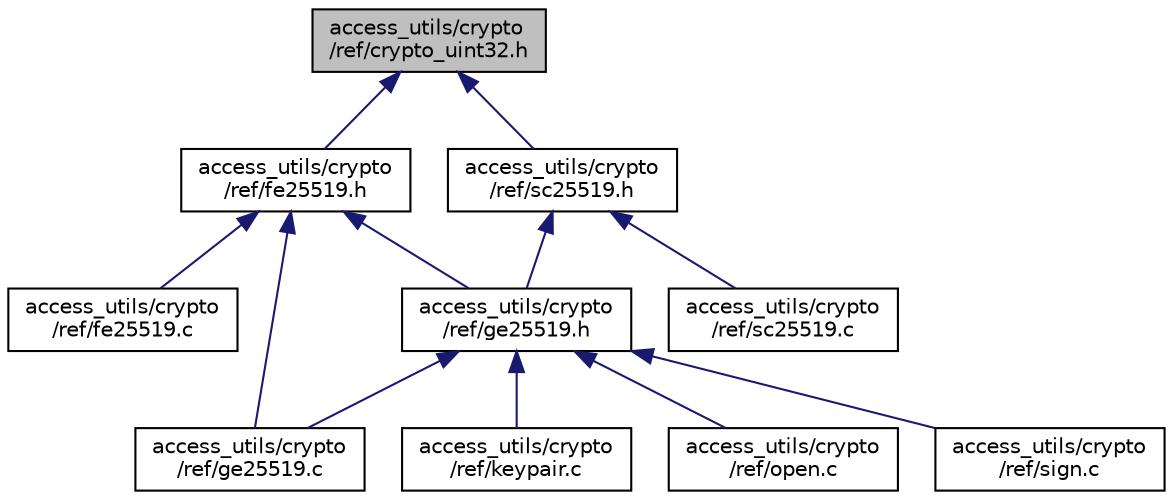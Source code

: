digraph "access_utils/crypto/ref/crypto_uint32.h"
{
  edge [fontname="Helvetica",fontsize="10",labelfontname="Helvetica",labelfontsize="10"];
  node [fontname="Helvetica",fontsize="10",shape=record];
  Node1 [label="access_utils/crypto\l/ref/crypto_uint32.h",height=0.2,width=0.4,color="black", fillcolor="grey75", style="filled", fontcolor="black"];
  Node1 -> Node2 [dir="back",color="midnightblue",fontsize="10",style="solid",fontname="Helvetica"];
  Node2 [label="access_utils/crypto\l/ref/fe25519.h",height=0.2,width=0.4,color="black", fillcolor="white", style="filled",URL="$fe25519_8h.html"];
  Node2 -> Node3 [dir="back",color="midnightblue",fontsize="10",style="solid",fontname="Helvetica"];
  Node3 [label="access_utils/crypto\l/ref/fe25519.c",height=0.2,width=0.4,color="black", fillcolor="white", style="filled",URL="$fe25519_8c.html"];
  Node2 -> Node4 [dir="back",color="midnightblue",fontsize="10",style="solid",fontname="Helvetica"];
  Node4 [label="access_utils/crypto\l/ref/ge25519.h",height=0.2,width=0.4,color="black", fillcolor="white", style="filled",URL="$ge25519_8h.html"];
  Node4 -> Node5 [dir="back",color="midnightblue",fontsize="10",style="solid",fontname="Helvetica"];
  Node5 [label="access_utils/crypto\l/ref/ge25519.c",height=0.2,width=0.4,color="black", fillcolor="white", style="filled",URL="$ge25519_8c.html"];
  Node4 -> Node6 [dir="back",color="midnightblue",fontsize="10",style="solid",fontname="Helvetica"];
  Node6 [label="access_utils/crypto\l/ref/keypair.c",height=0.2,width=0.4,color="black", fillcolor="white", style="filled",URL="$keypair_8c.html"];
  Node4 -> Node7 [dir="back",color="midnightblue",fontsize="10",style="solid",fontname="Helvetica"];
  Node7 [label="access_utils/crypto\l/ref/open.c",height=0.2,width=0.4,color="black", fillcolor="white", style="filled",URL="$open_8c.html"];
  Node4 -> Node8 [dir="back",color="midnightblue",fontsize="10",style="solid",fontname="Helvetica"];
  Node8 [label="access_utils/crypto\l/ref/sign.c",height=0.2,width=0.4,color="black", fillcolor="white", style="filled",URL="$sign_8c.html"];
  Node2 -> Node5 [dir="back",color="midnightblue",fontsize="10",style="solid",fontname="Helvetica"];
  Node1 -> Node9 [dir="back",color="midnightblue",fontsize="10",style="solid",fontname="Helvetica"];
  Node9 [label="access_utils/crypto\l/ref/sc25519.h",height=0.2,width=0.4,color="black", fillcolor="white", style="filled",URL="$sc25519_8h.html"];
  Node9 -> Node4 [dir="back",color="midnightblue",fontsize="10",style="solid",fontname="Helvetica"];
  Node9 -> Node10 [dir="back",color="midnightblue",fontsize="10",style="solid",fontname="Helvetica"];
  Node10 [label="access_utils/crypto\l/ref/sc25519.c",height=0.2,width=0.4,color="black", fillcolor="white", style="filled",URL="$sc25519_8c.html"];
}
